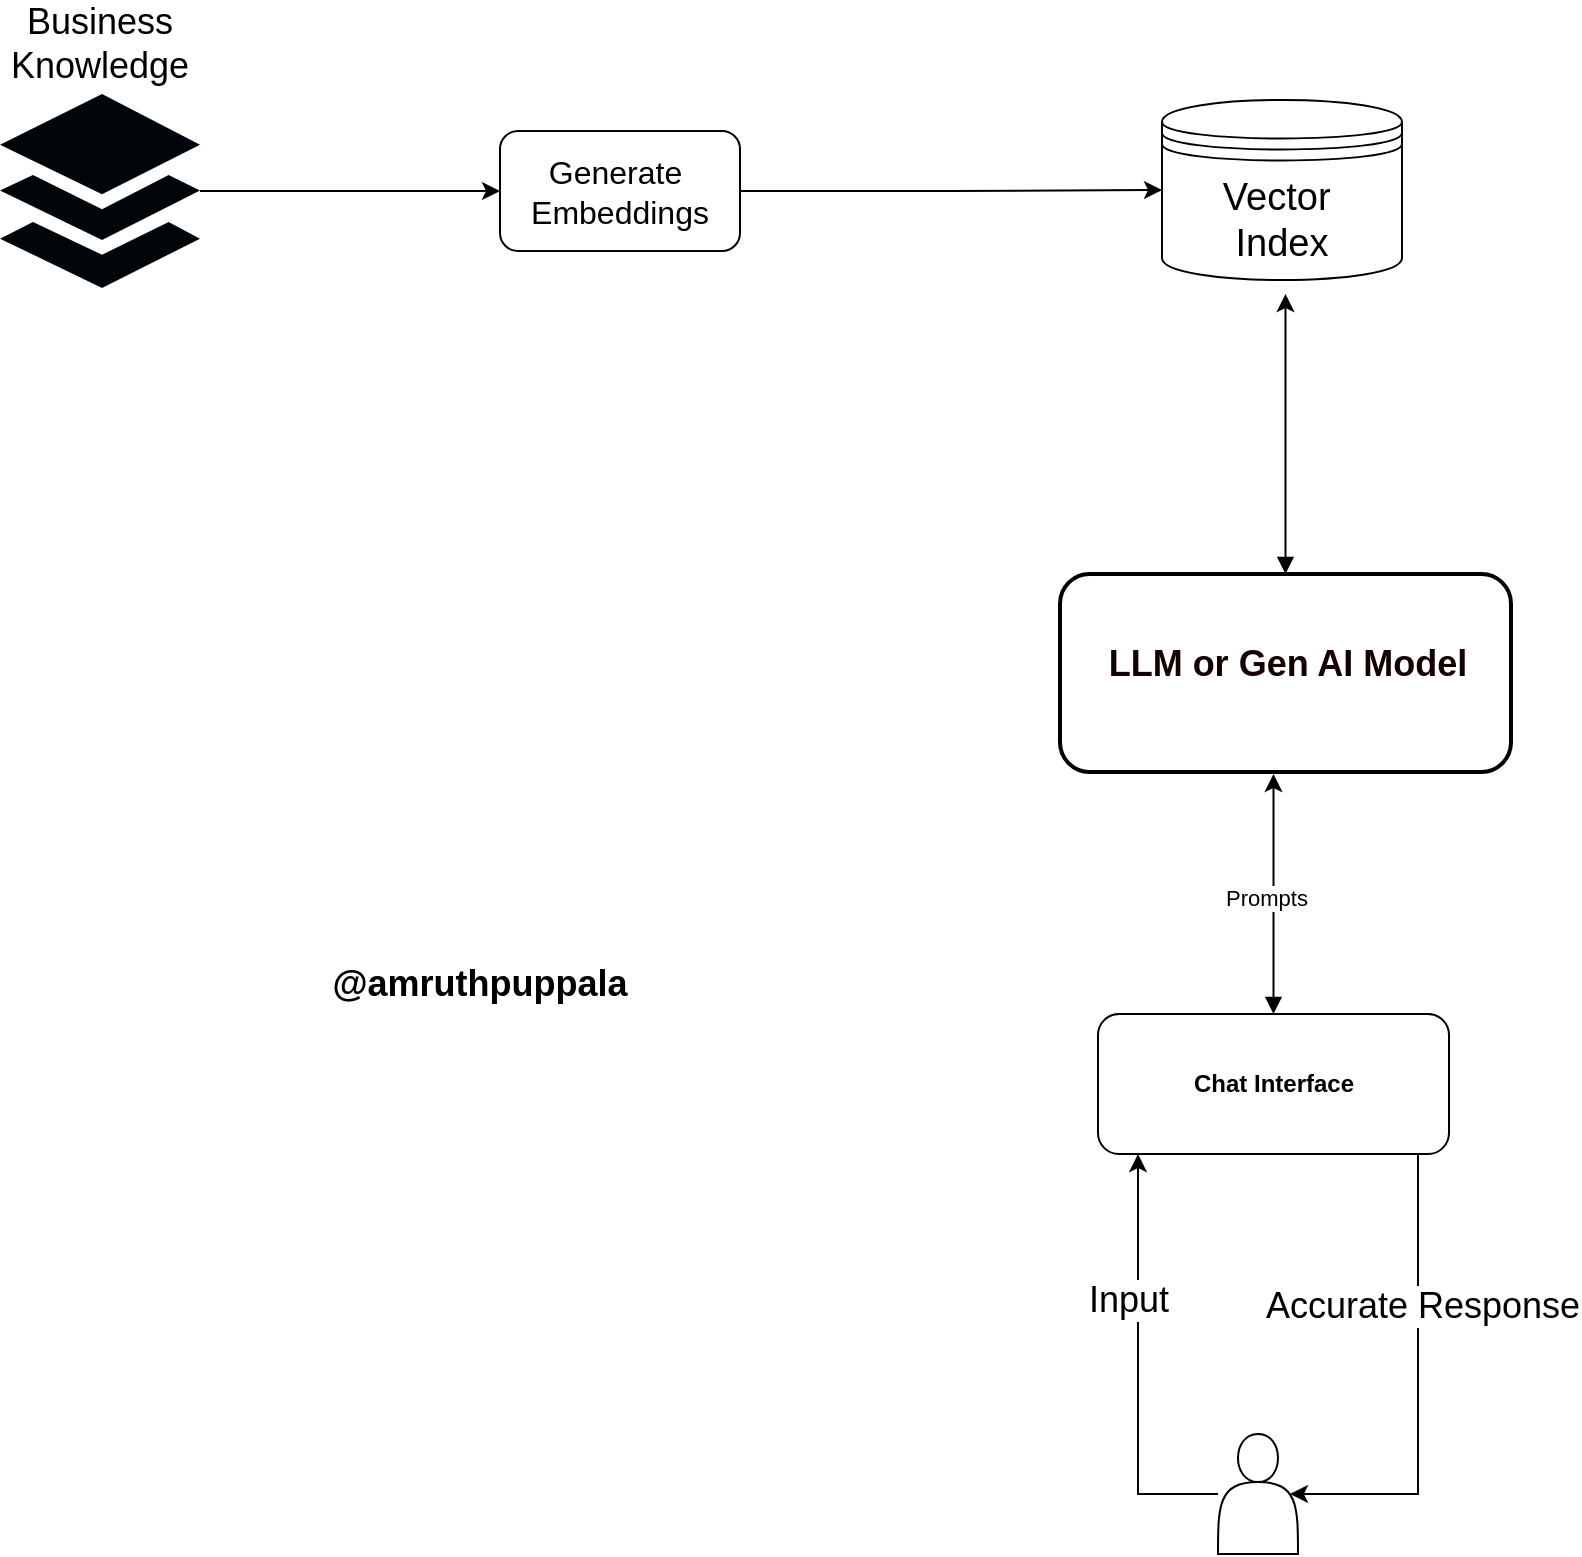 <mxfile version="26.1.1">
  <diagram name="Page-1" id="CIZB44otQ4gg7fMf4ZWZ">
    <mxGraphModel dx="1500" dy="933" grid="1" gridSize="10" guides="1" tooltips="1" connect="1" arrows="1" fold="1" page="1" pageScale="1" pageWidth="850" pageHeight="1100" math="0" shadow="0">
      <root>
        <mxCell id="0" />
        <mxCell id="1" parent="0" />
        <mxCell id="WueEAgcvYy96qv5-CncF-42" style="edgeStyle=orthogonalEdgeStyle;rounded=0;orthogonalLoop=1;jettySize=auto;html=1;startArrow=block;startFill=1;" edge="1" parent="1" source="WueEAgcvYy96qv5-CncF-2">
          <mxGeometry relative="1" as="geometry">
            <mxPoint x="662.75" y="340" as="targetPoint" />
          </mxGeometry>
        </mxCell>
        <mxCell id="WueEAgcvYy96qv5-CncF-2" value="" style="whiteSpace=wrap;html=1;verticalAlign=top;pointerEvents=1;dashed=0;strokeWidth=2;rounded=1;" vertex="1" parent="1">
          <mxGeometry x="550" y="480" width="225.5" height="99" as="geometry" />
        </mxCell>
        <mxCell id="WueEAgcvYy96qv5-CncF-7" value="&lt;font style=&quot;font-size: 18px;&quot;&gt;&lt;b&gt;LLM or Gen AI Model&lt;/b&gt;&lt;/font&gt;" style="text;html=1;align=center;verticalAlign=middle;whiteSpace=wrap;rounded=0;fontColor=light-dark(#140000, #ededed);" vertex="1" parent="1">
          <mxGeometry x="554.5" y="497" width="218" height="56.5" as="geometry" />
        </mxCell>
        <mxCell id="WueEAgcvYy96qv5-CncF-29" style="edgeStyle=orthogonalEdgeStyle;rounded=0;orthogonalLoop=1;jettySize=auto;html=1;verticalAlign=top;startArrow=block;startFill=1;" edge="1" parent="1" source="WueEAgcvYy96qv5-CncF-11">
          <mxGeometry relative="1" as="geometry">
            <mxPoint x="656.75" y="580" as="targetPoint" />
          </mxGeometry>
        </mxCell>
        <mxCell id="WueEAgcvYy96qv5-CncF-30" value="Prompts" style="edgeLabel;html=1;align=center;verticalAlign=middle;resizable=0;points=[];" vertex="1" connectable="0" parent="WueEAgcvYy96qv5-CncF-29">
          <mxGeometry x="-0.026" y="4" relative="1" as="geometry">
            <mxPoint as="offset" />
          </mxGeometry>
        </mxCell>
        <mxCell id="WueEAgcvYy96qv5-CncF-11" value="&lt;b&gt;Chat Interface&lt;/b&gt;" style="rounded=1;whiteSpace=wrap;html=1;" vertex="1" parent="1">
          <mxGeometry x="569" y="700" width="175.5" height="70" as="geometry" />
        </mxCell>
        <mxCell id="WueEAgcvYy96qv5-CncF-21" style="edgeStyle=orthogonalEdgeStyle;rounded=0;orthogonalLoop=1;jettySize=auto;html=1;" edge="1" parent="1" source="WueEAgcvYy96qv5-CncF-18">
          <mxGeometry relative="1" as="geometry">
            <mxPoint x="589" y="770" as="targetPoint" />
            <Array as="points">
              <mxPoint x="589" y="940" />
              <mxPoint x="589" y="770" />
            </Array>
          </mxGeometry>
        </mxCell>
        <mxCell id="WueEAgcvYy96qv5-CncF-23" value="Text" style="edgeLabel;html=1;align=center;verticalAlign=middle;resizable=0;points=[];" vertex="1" connectable="0" parent="WueEAgcvYy96qv5-CncF-21">
          <mxGeometry x="0.313" y="4" relative="1" as="geometry">
            <mxPoint y="-1" as="offset" />
          </mxGeometry>
        </mxCell>
        <mxCell id="WueEAgcvYy96qv5-CncF-25" value="&lt;font style=&quot;font-size: 18px;&quot;&gt;Input&lt;/font&gt;" style="edgeLabel;html=1;align=center;verticalAlign=middle;resizable=0;points=[];" vertex="1" connectable="0" parent="WueEAgcvYy96qv5-CncF-21">
          <mxGeometry x="0.299" y="5" relative="1" as="geometry">
            <mxPoint y="-1" as="offset" />
          </mxGeometry>
        </mxCell>
        <mxCell id="WueEAgcvYy96qv5-CncF-18" value="" style="shape=actor;whiteSpace=wrap;html=1;" vertex="1" parent="1">
          <mxGeometry x="629" y="910" width="40" height="60" as="geometry" />
        </mxCell>
        <mxCell id="WueEAgcvYy96qv5-CncF-22" style="edgeStyle=orthogonalEdgeStyle;rounded=0;orthogonalLoop=1;jettySize=auto;html=1;entryX=0.9;entryY=0.5;entryDx=0;entryDy=0;entryPerimeter=0;" edge="1" parent="1" source="WueEAgcvYy96qv5-CncF-11" target="WueEAgcvYy96qv5-CncF-18">
          <mxGeometry relative="1" as="geometry">
            <Array as="points">
              <mxPoint x="729" y="940" />
            </Array>
          </mxGeometry>
        </mxCell>
        <mxCell id="WueEAgcvYy96qv5-CncF-26" value="&lt;font style=&quot;font-size: 18px;&quot;&gt;Accurate Response&lt;/font&gt;" style="edgeLabel;html=1;align=center;verticalAlign=middle;resizable=0;points=[];" vertex="1" connectable="0" parent="WueEAgcvYy96qv5-CncF-22">
          <mxGeometry x="-0.356" y="2" relative="1" as="geometry">
            <mxPoint as="offset" />
          </mxGeometry>
        </mxCell>
        <mxCell id="WueEAgcvYy96qv5-CncF-35" style="edgeStyle=orthogonalEdgeStyle;rounded=0;orthogonalLoop=1;jettySize=auto;html=1;entryX=0;entryY=0.5;entryDx=0;entryDy=0;" edge="1" parent="1" source="WueEAgcvYy96qv5-CncF-31" target="WueEAgcvYy96qv5-CncF-34">
          <mxGeometry relative="1" as="geometry" />
        </mxCell>
        <mxCell id="WueEAgcvYy96qv5-CncF-31" value="" style="sketch=0;html=1;aspect=fixed;strokeColor=none;shadow=0;fillColor=light-dark(#00050a, #3f85db);verticalAlign=top;labelPosition=center;verticalLabelPosition=bottom;shape=mxgraph.gcp2.files" vertex="1" parent="1">
          <mxGeometry x="20" y="240" width="100" height="97" as="geometry" />
        </mxCell>
        <mxCell id="WueEAgcvYy96qv5-CncF-32" value="&lt;font style=&quot;font-size: 18px;&quot;&gt;Business Knowledge&lt;/font&gt;" style="text;html=1;align=center;verticalAlign=middle;whiteSpace=wrap;rounded=0;" vertex="1" parent="1">
          <mxGeometry x="40" y="200" width="60" height="30" as="geometry" />
        </mxCell>
        <mxCell id="WueEAgcvYy96qv5-CncF-37" style="edgeStyle=orthogonalEdgeStyle;rounded=0;orthogonalLoop=1;jettySize=auto;html=1;entryX=0;entryY=0.5;entryDx=0;entryDy=0;" edge="1" parent="1" source="WueEAgcvYy96qv5-CncF-34" target="WueEAgcvYy96qv5-CncF-36">
          <mxGeometry relative="1" as="geometry">
            <mxPoint x="580" y="288.5" as="targetPoint" />
          </mxGeometry>
        </mxCell>
        <mxCell id="WueEAgcvYy96qv5-CncF-34" value="Generate&amp;nbsp;&lt;div&gt;Embeddings&lt;/div&gt;" style="rounded=1;whiteSpace=wrap;html=1;fontSize=16;" vertex="1" parent="1">
          <mxGeometry x="270" y="258.5" width="120" height="60" as="geometry" />
        </mxCell>
        <mxCell id="WueEAgcvYy96qv5-CncF-36" value="Vector&amp;nbsp;&lt;div&gt;Index&lt;/div&gt;" style="shape=datastore;whiteSpace=wrap;html=1;fontSize=19;" vertex="1" parent="1">
          <mxGeometry x="601" y="243" width="120" height="90" as="geometry" />
        </mxCell>
        <mxCell id="WueEAgcvYy96qv5-CncF-43" value="&lt;b&gt;&lt;font style=&quot;font-size: 18px;&quot;&gt;@amruthpuppala&lt;/font&gt;&lt;/b&gt;" style="text;html=1;align=center;verticalAlign=middle;whiteSpace=wrap;rounded=0;" vertex="1" parent="1">
          <mxGeometry x="230" y="670" width="60" height="30" as="geometry" />
        </mxCell>
      </root>
    </mxGraphModel>
  </diagram>
</mxfile>
